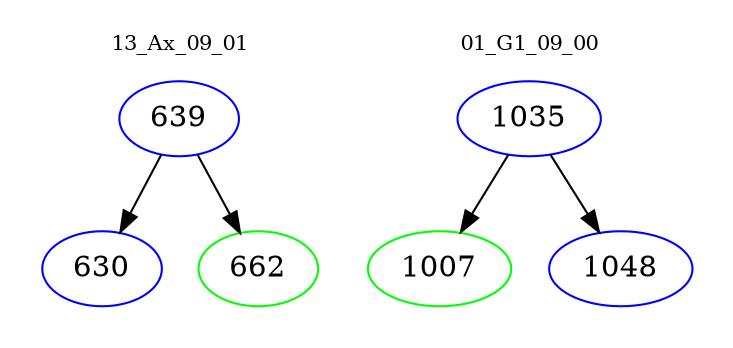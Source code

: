 digraph{
subgraph cluster_0 {
color = white
label = "13_Ax_09_01";
fontsize=10;
T0_639 [label="639", color="blue"]
T0_639 -> T0_630 [color="black"]
T0_630 [label="630", color="blue"]
T0_639 -> T0_662 [color="black"]
T0_662 [label="662", color="green"]
}
subgraph cluster_1 {
color = white
label = "01_G1_09_00";
fontsize=10;
T1_1035 [label="1035", color="blue"]
T1_1035 -> T1_1007 [color="black"]
T1_1007 [label="1007", color="green"]
T1_1035 -> T1_1048 [color="black"]
T1_1048 [label="1048", color="blue"]
}
}
